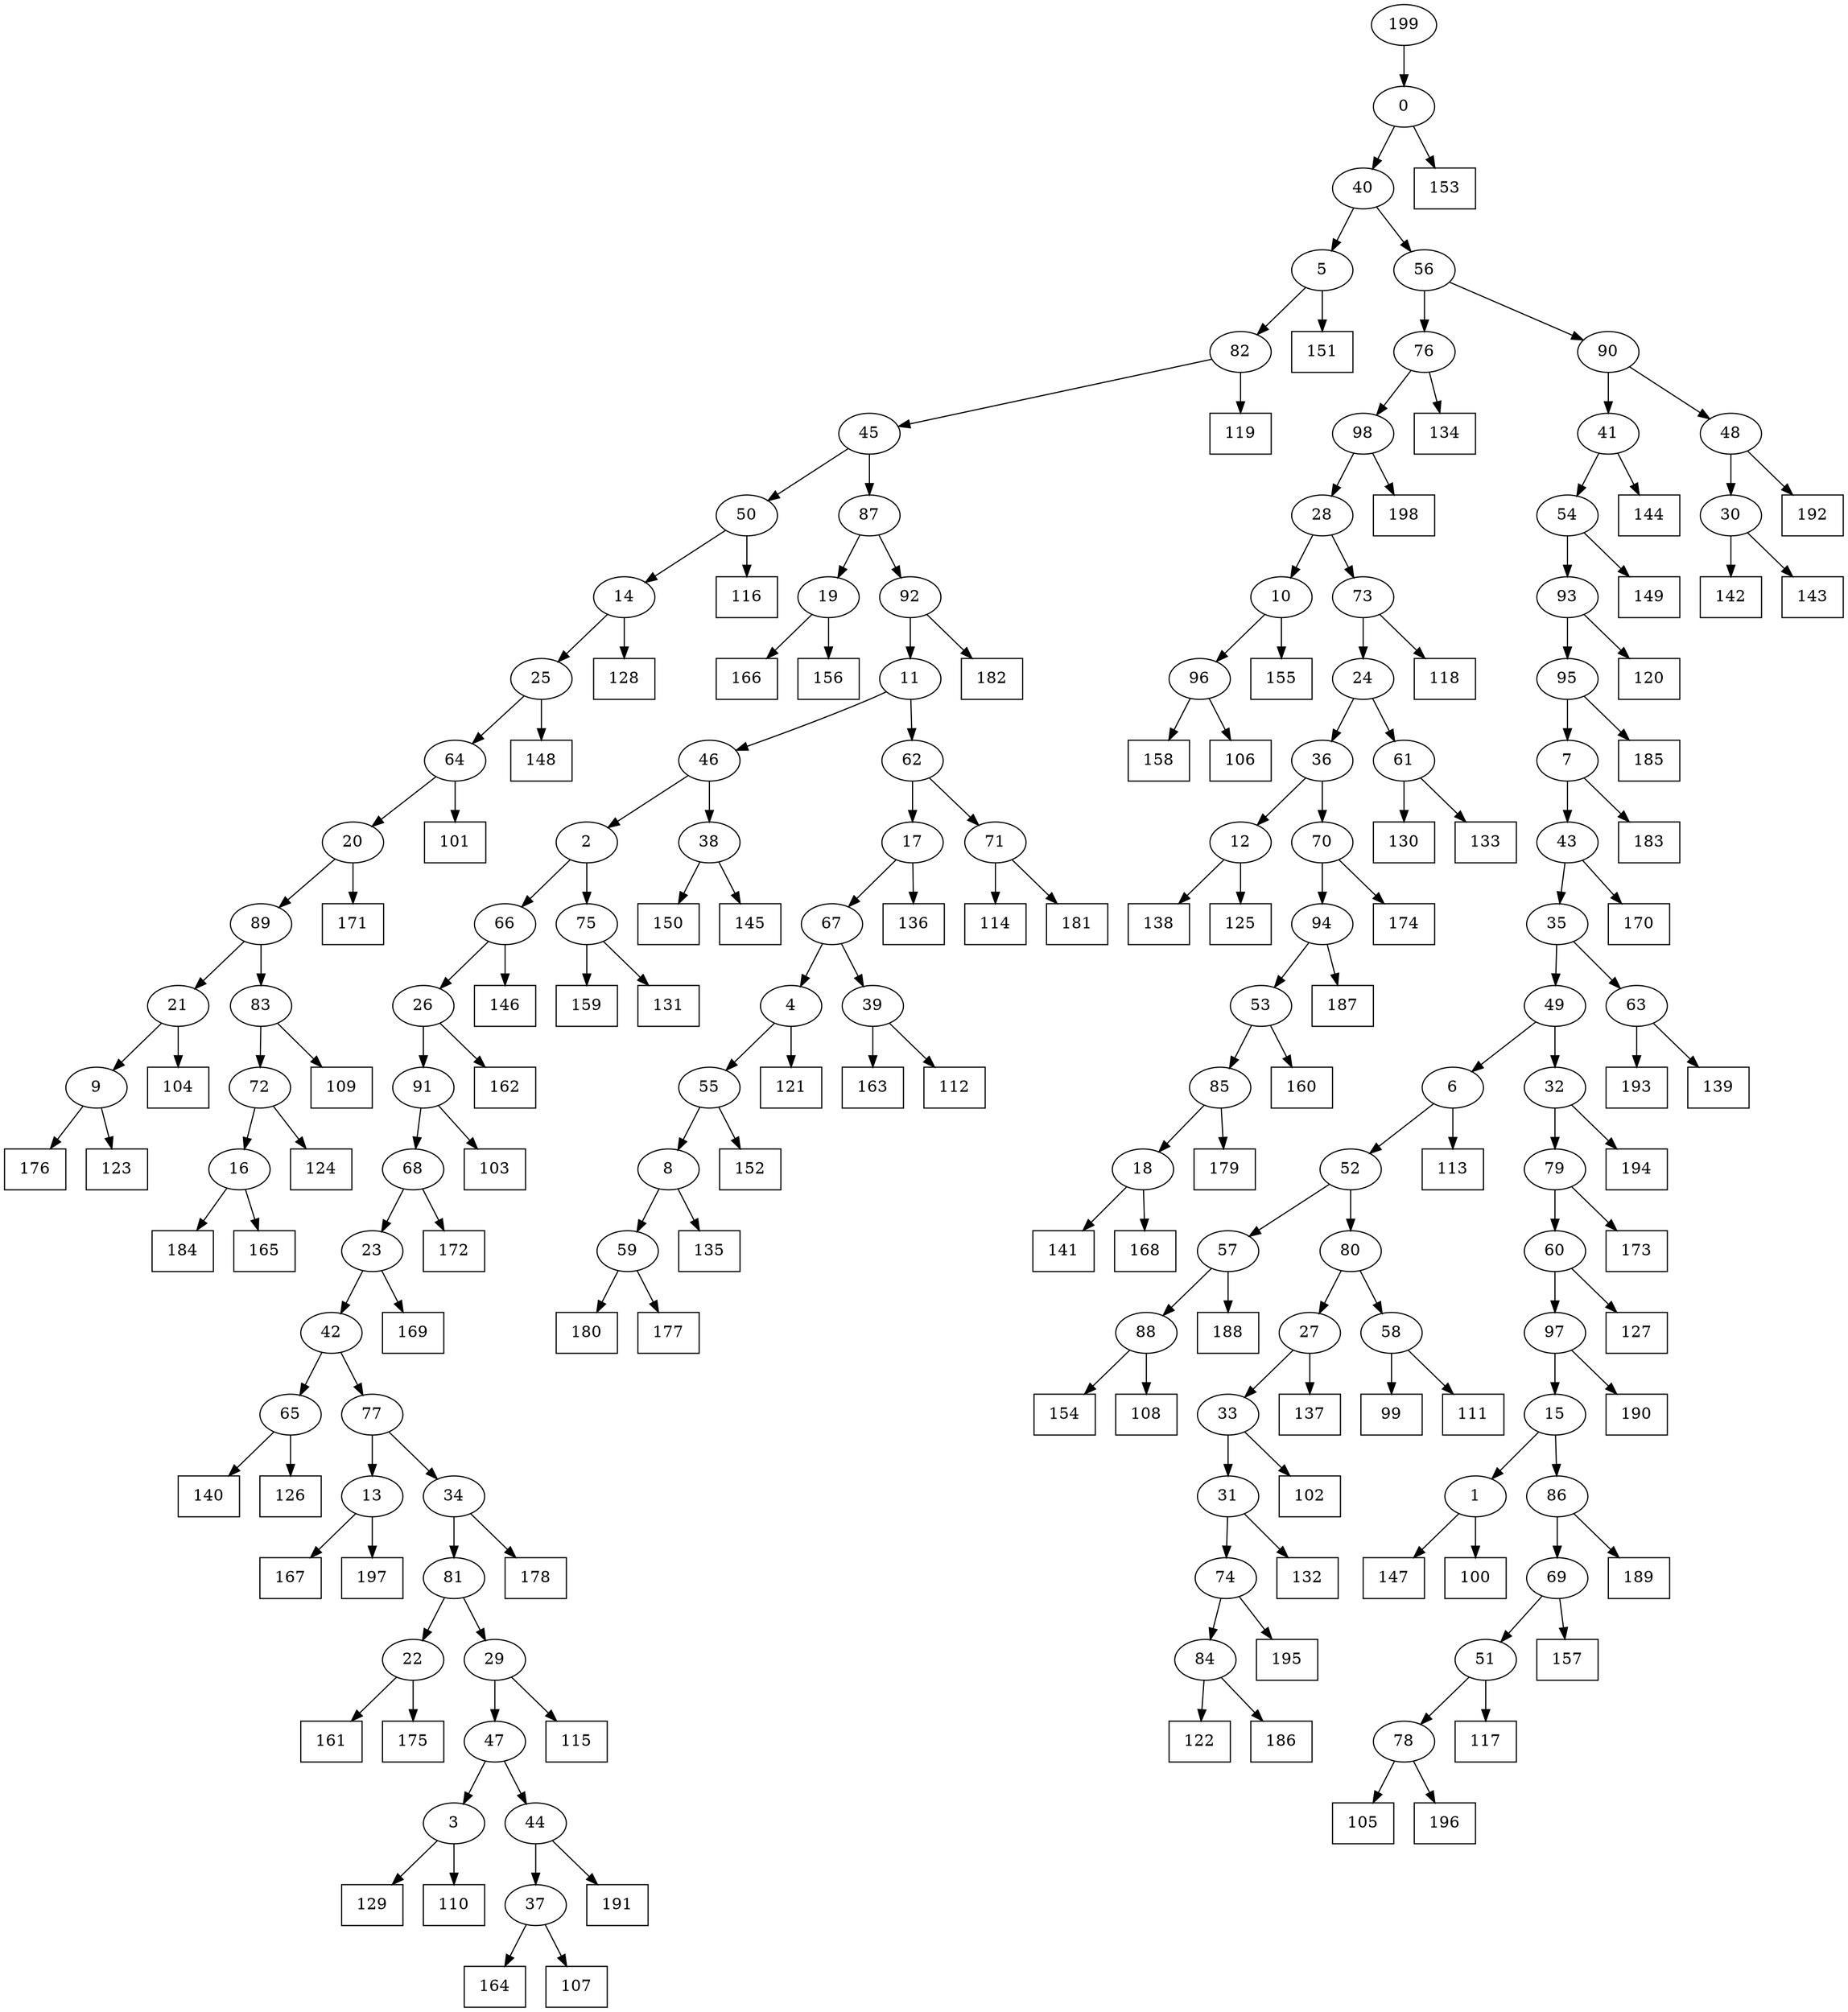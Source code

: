 digraph G {
0[label="0"];
1[label="1"];
2[label="2"];
3[label="3"];
4[label="4"];
5[label="5"];
6[label="6"];
7[label="7"];
8[label="8"];
9[label="9"];
10[label="10"];
11[label="11"];
12[label="12"];
13[label="13"];
14[label="14"];
15[label="15"];
16[label="16"];
17[label="17"];
18[label="18"];
19[label="19"];
20[label="20"];
21[label="21"];
22[label="22"];
23[label="23"];
24[label="24"];
25[label="25"];
26[label="26"];
27[label="27"];
28[label="28"];
29[label="29"];
30[label="30"];
31[label="31"];
32[label="32"];
33[label="33"];
34[label="34"];
35[label="35"];
36[label="36"];
37[label="37"];
38[label="38"];
39[label="39"];
40[label="40"];
41[label="41"];
42[label="42"];
43[label="43"];
44[label="44"];
45[label="45"];
46[label="46"];
47[label="47"];
48[label="48"];
49[label="49"];
50[label="50"];
51[label="51"];
52[label="52"];
53[label="53"];
54[label="54"];
55[label="55"];
56[label="56"];
57[label="57"];
58[label="58"];
59[label="59"];
60[label="60"];
61[label="61"];
62[label="62"];
63[label="63"];
64[label="64"];
65[label="65"];
66[label="66"];
67[label="67"];
68[label="68"];
69[label="69"];
70[label="70"];
71[label="71"];
72[label="72"];
73[label="73"];
74[label="74"];
75[label="75"];
76[label="76"];
77[label="77"];
78[label="78"];
79[label="79"];
80[label="80"];
81[label="81"];
82[label="82"];
83[label="83"];
84[label="84"];
85[label="85"];
86[label="86"];
87[label="87"];
88[label="88"];
89[label="89"];
90[label="90"];
91[label="91"];
92[label="92"];
93[label="93"];
94[label="94"];
95[label="95"];
96[label="96"];
97[label="97"];
98[label="98"];
99[shape=box,label="158"];
100[shape=box,label="164"];
101[shape=box,label="104"];
102[shape=box,label="147"];
103[shape=box,label="102"];
104[shape=box,label="101"];
105[shape=box,label="185"];
106[shape=box,label="171"];
107[shape=box,label="173"];
108[shape=box,label="166"];
109[shape=box,label="150"];
110[shape=box,label="163"];
111[shape=box,label="194"];
112[shape=box,label="169"];
113[shape=box,label="156"];
114[shape=box,label="154"];
115[shape=box,label="190"];
116[shape=box,label="103"];
117[shape=box,label="192"];
118[shape=box,label="135"];
119[shape=box,label="109"];
120[shape=box,label="127"];
121[shape=box,label="184"];
122[shape=box,label="113"];
123[shape=box,label="159"];
124[shape=box,label="149"];
125[shape=box,label="187"];
126[shape=box,label="124"];
127[shape=box,label="130"];
128[shape=box,label="172"];
129[shape=box,label="145"];
130[shape=box,label="141"];
131[shape=box,label="165"];
132[shape=box,label="148"];
133[shape=box,label="191"];
134[shape=box,label="117"];
135[shape=box,label="168"];
136[shape=box,label="132"];
137[shape=box,label="153"];
138[shape=box,label="122"];
139[shape=box,label="161"];
140[shape=box,label="179"];
141[shape=box,label="175"];
142[shape=box,label="120"];
143[shape=box,label="112"];
144[shape=box,label="198"];
145[shape=box,label="183"];
146[shape=box,label="193"];
147[shape=box,label="189"];
148[shape=box,label="116"];
149[shape=box,label="105"];
150[shape=box,label="167"];
151[shape=box,label="178"];
152[shape=box,label="99"];
153[shape=box,label="186"];
154[shape=box,label="188"];
155[shape=box,label="128"];
156[shape=box,label="182"];
157[shape=box,label="137"];
158[shape=box,label="196"];
159[shape=box,label="162"];
160[shape=box,label="131"];
161[shape=box,label="176"];
162[shape=box,label="118"];
163[shape=box,label="197"];
164[shape=box,label="114"];
165[shape=box,label="170"];
166[shape=box,label="115"];
167[shape=box,label="129"];
168[shape=box,label="106"];
169[shape=box,label="100"];
170[shape=box,label="160"];
171[shape=box,label="138"];
172[shape=box,label="181"];
173[shape=box,label="125"];
174[shape=box,label="142"];
175[shape=box,label="180"];
176[shape=box,label="144"];
177[shape=box,label="139"];
178[shape=box,label="146"];
179[shape=box,label="155"];
180[shape=box,label="123"];
181[shape=box,label="108"];
182[shape=box,label="177"];
183[shape=box,label="107"];
184[shape=box,label="140"];
185[shape=box,label="152"];
186[shape=box,label="119"];
187[shape=box,label="136"];
188[shape=box,label="110"];
189[shape=box,label="134"];
190[shape=box,label="151"];
191[shape=box,label="121"];
192[shape=box,label="111"];
193[shape=box,label="143"];
194[shape=box,label="157"];
195[shape=box,label="195"];
196[shape=box,label="126"];
197[shape=box,label="174"];
198[shape=box,label="133"];
199[label="199"];
4->191 ;
86->147 ;
0->137 ;
23->112 ;
66->178 ;
82->186 ;
48->117 ;
87->19 ;
64->104 ;
85->140 ;
75->123 ;
19->113 ;
0->40 ;
93->142 ;
92->156 ;
50->148 ;
27->157 ;
19->108 ;
22->139 ;
76->98 ;
39->110 ;
18->130 ;
6->52 ;
28->10 ;
32->111 ;
88->181 ;
29->166 ;
51->134 ;
82->45 ;
96->99 ;
20->106 ;
78->149 ;
56->90 ;
74->195 ;
72->126 ;
2->66 ;
45->50 ;
69->194 ;
1->169 ;
12->171 ;
17->187 ;
51->78 ;
1->102 ;
31->74 ;
90->41 ;
30->193 ;
36->12 ;
94->53 ;
53->170 ;
61->198 ;
48->30 ;
199->0 ;
65->196 ;
74->84 ;
84->138 ;
7->145 ;
44->133 ;
86->69 ;
69->51 ;
92->11 ;
81->29 ;
71->164 ;
66->26 ;
46->2 ;
2->75 ;
41->176 ;
33->103 ;
67->4 ;
78->158 ;
9->161 ;
29->47 ;
75->160 ;
79->107 ;
63->146 ;
84->153 ;
65->184 ;
71->172 ;
62->17 ;
16->121 ;
50->14 ;
14->155 ;
37->183 ;
43->165 ;
14->25 ;
77->34 ;
10->179 ;
22->141 ;
55->8 ;
80->58 ;
58->152 ;
34->81 ;
81->22 ;
13->150 ;
38->109 ;
47->3 ;
3->188 ;
62->71 ;
13->163 ;
87->92 ;
52->57 ;
57->154 ;
60->120 ;
70->94 ;
94->125 ;
95->105 ;
46->38 ;
38->129 ;
49->32 ;
97->15 ;
15->1 ;
39->143 ;
25->64 ;
64->20 ;
15->86 ;
16->131 ;
83->72 ;
32->79 ;
79->60 ;
26->159 ;
95->7 ;
7->43 ;
97->115 ;
21->9 ;
9->180 ;
68->23 ;
35->63 ;
63->177 ;
72->16 ;
33->31 ;
31->136 ;
25->132 ;
20->89 ;
89->21 ;
41->54 ;
43->35 ;
58->192 ;
24->61 ;
17->67 ;
67->39 ;
98->144 ;
54->93 ;
93->95 ;
30->174 ;
3->167 ;
57->88 ;
88->114 ;
73->24 ;
8->118 ;
35->49 ;
11->62 ;
91->116 ;
23->42 ;
42->65 ;
90->48 ;
26->91 ;
91->68 ;
45->87 ;
8->59 ;
59->182 ;
12->173 ;
54->124 ;
98->28 ;
28->73 ;
60->97 ;
24->36 ;
89->83 ;
83->119 ;
61->127 ;
36->70 ;
70->197 ;
27->33 ;
44->37 ;
37->100 ;
34->151 ;
5->82 ;
47->44 ;
49->6 ;
6->122 ;
68->128 ;
42->77 ;
77->13 ;
4->55 ;
55->185 ;
11->46 ;
53->85 ;
85->18 ;
73->162 ;
10->96 ;
96->168 ;
76->189 ;
18->135 ;
40->5 ;
5->190 ;
59->175 ;
40->56 ;
56->76 ;
21->101 ;
52->80 ;
80->27 ;
}
